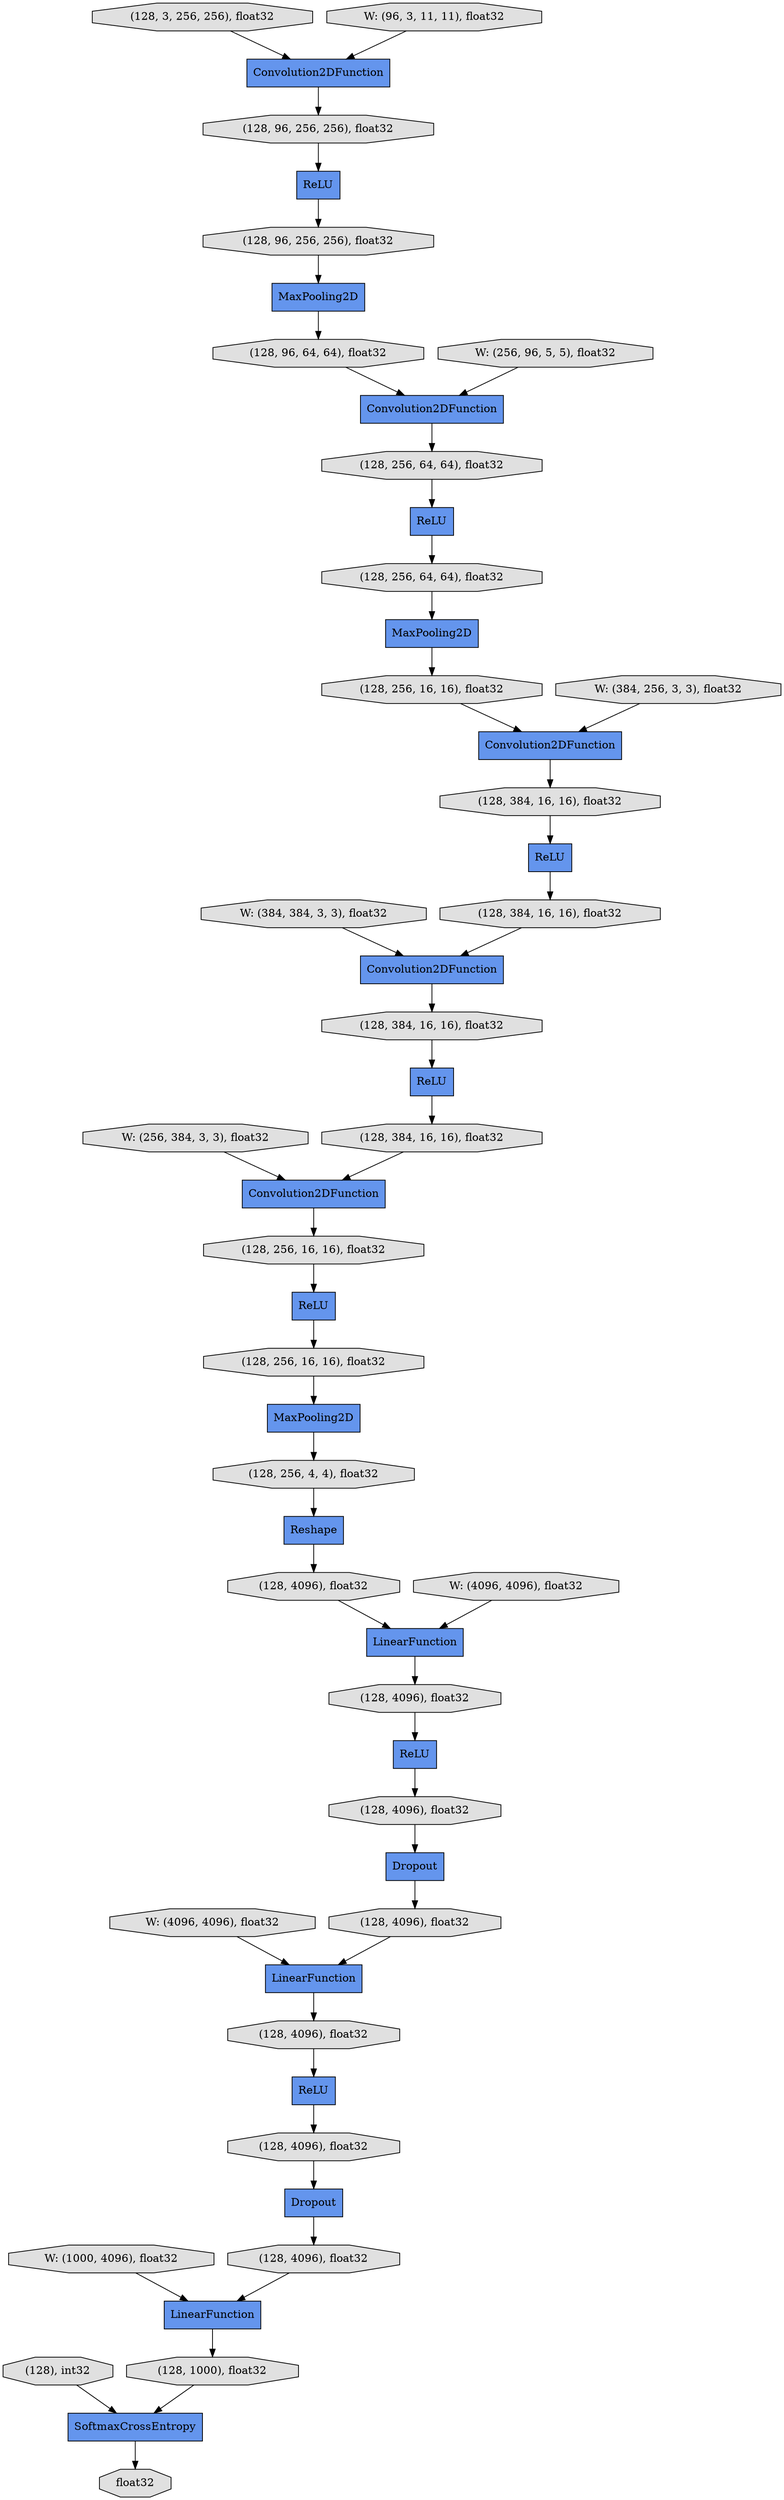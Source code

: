 digraph graphname{rankdir=TB;47290766039056 [label="(128, 4096), float32",shape="octagon",fillcolor="#E0E0E0",style="filled"];47290765916176 [label="(128, 96, 64, 64), float32",shape="octagon",fillcolor="#E0E0E0",style="filled"];47290766039120 [label="(128, 4096), float32",shape="octagon",fillcolor="#E0E0E0",style="filled"];47290766037072 [label="(128, 256, 16, 16), float32",shape="octagon",fillcolor="#E0E0E0",style="filled"];47290766037136 [label="ReLU",shape="record",fillcolor="#6495ED",style="filled"];47289586497680 [label="W: (384, 384, 3, 3), float32",shape="octagon",fillcolor="#E0E0E0",style="filled"];47289586495632 [label="ReLU",shape="record",fillcolor="#6495ED",style="filled"];47290765721744 [label="ReLU",shape="record",fillcolor="#6495ED",style="filled"];47290765916304 [label="(128, 3, 256, 256), float32",shape="octagon",fillcolor="#E0E0E0",style="filled"];47290766039312 [label="(128, 4096), float32",shape="octagon",fillcolor="#E0E0E0",style="filled"];47290766037264 [label="(128, 256, 16, 16), float32",shape="octagon",fillcolor="#E0E0E0",style="filled"];47290766037328 [label="(128, 256, 4, 4), float32",shape="octagon",fillcolor="#E0E0E0",style="filled"];47290765914512 [label="ReLU",shape="record",fillcolor="#6495ED",style="filled"];47289586495888 [label="W: (96, 3, 11, 11), float32",shape="octagon",fillcolor="#E0E0E0",style="filled"];47290766037456 [label="LinearFunction",shape="record",fillcolor="#6495ED",style="filled"];47290766039632 [label="(128, 1000), float32",shape="octagon",fillcolor="#E0E0E0",style="filled"];47289586498128 [label="W: (256, 384, 3, 3), float32",shape="octagon",fillcolor="#E0E0E0",style="filled"];47290765916752 [label="(128, 256, 64, 64), float32",shape="octagon",fillcolor="#E0E0E0",style="filled"];47289586496080 [label="W: (256, 96, 5, 5), float32",shape="octagon",fillcolor="#E0E0E0",style="filled"];47290765916816 [label="ReLU",shape="record",fillcolor="#6495ED",style="filled"];47290765916880 [label="(128, 256, 64, 64), float32",shape="octagon",fillcolor="#E0E0E0",style="filled"];47290765916944 [label="(128, 256, 16, 16), float32",shape="octagon",fillcolor="#E0E0E0",style="filled"];47290766037840 [label="Reshape",shape="record",fillcolor="#6495ED",style="filled"];47290765917008 [label="Convolution2DFunction",shape="record",fillcolor="#6495ED",style="filled"];47290766037904 [label="LinearFunction",shape="record",fillcolor="#6495ED",style="filled"];47290765917072 [label="Convolution2DFunction",shape="record",fillcolor="#6495ED",style="filled"];47290766038992 [label="SoftmaxCrossEntropy",shape="record",fillcolor="#6495ED",style="filled"];47290766040016 [label="float32",shape="octagon",fillcolor="#E0E0E0",style="filled"];47290766037968 [label="(128, 4096), float32",shape="octagon",fillcolor="#E0E0E0",style="filled"];47289586498576 [label="W: (4096, 4096), float32",shape="octagon",fillcolor="#E0E0E0",style="filled"];47290765917328 [label="(128, 384, 16, 16), float32",shape="octagon",fillcolor="#E0E0E0",style="filled"];47290765915280 [label="Convolution2DFunction",shape="record",fillcolor="#6495ED",style="filled"];47290766038224 [label="(128, 4096), float32",shape="octagon",fillcolor="#E0E0E0",style="filled"];47290765917392 [label="Convolution2DFunction",shape="record",fillcolor="#6495ED",style="filled"];47290765916112 [label="(128, 96, 256, 256), float32",shape="octagon",fillcolor="#E0E0E0",style="filled"];47290766040336 [label="(128), int32",shape="octagon",fillcolor="#E0E0E0",style="filled"];47290765917456 [label="ReLU",shape="record",fillcolor="#6495ED",style="filled"];47290766038352 [label="(128, 4096), float32",shape="octagon",fillcolor="#E0E0E0",style="filled"];47290765917520 [label="(128, 384, 16, 16), float32",shape="octagon",fillcolor="#E0E0E0",style="filled"];47290765915472 [label="MaxPooling2D",shape="record",fillcolor="#6495ED",style="filled"];47290765915536 [label="Convolution2DFunction",shape="record",fillcolor="#6495ED",style="filled"];47289586499088 [label="W: (4096, 4096), float32",shape="octagon",fillcolor="#E0E0E0",style="filled"];47289586490896 [label="ReLU",shape="record",fillcolor="#6495ED",style="filled"];47290765760016 [label="MaxPooling2D",shape="record",fillcolor="#6495ED",style="filled"];47290765915664 [label="(128, 96, 256, 256), float32",shape="octagon",fillcolor="#E0E0E0",style="filled"];47290766038608 [label="LinearFunction",shape="record",fillcolor="#6495ED",style="filled"];47290765917776 [label="(128, 384, 16, 16), float32",shape="octagon",fillcolor="#E0E0E0",style="filled"];47290766038672 [label="(128, 4096), float32",shape="octagon",fillcolor="#E0E0E0",style="filled"];47290765917904 [label="MaxPooling2D",shape="record",fillcolor="#6495ED",style="filled"];47289586497232 [label="W: (384, 256, 3, 3), float32",shape="octagon",fillcolor="#E0E0E0",style="filled"];47290765917968 [label="(128, 384, 16, 16), float32",shape="octagon",fillcolor="#E0E0E0",style="filled"];47289586499408 [label="Dropout",shape="record",fillcolor="#6495ED",style="filled"];47290766038928 [label="Dropout",shape="record",fillcolor="#6495ED",style="filled"];47289586499536 [label="W: (1000, 4096), float32",shape="octagon",fillcolor="#E0E0E0",style="filled"];47290766038224 -> 47289586490896;47289586495632 -> 47290765916880;47290766037968 -> 47290766037456;47290765914512 -> 47290765917968;47290766037072 -> 47290765917456;47290765917072 -> 47290765917776;47290765916816 -> 47290765917520;47289586499408 -> 47290766038672;47290765917776 -> 47290765914512;47289586496080 -> 47290765915536;47290765760016 -> 47290765916176;47289586490896 -> 47290766038352;47290765916752 -> 47289586495632;47290766038608 -> 47290766039632;47289586499088 -> 47290766037904;47290766038352 -> 47289586499408;47290766037328 -> 47290766037840;47290765915536 -> 47290765916752;47290765915664 -> 47290765760016;47290765917392 -> 47290766037072;47290765916304 -> 47290765915280;47290765916944 -> 47290765917008;47290765915280 -> 47290765916112;47290766037904 -> 47290766039056;47289586499536 -> 47290766038608;47290766039632 -> 47290766038992;47290765917456 -> 47290766037264;47289586497680 -> 47290765917072;47290765917520 -> 47290765917072;47289586495888 -> 47290765915280;47290766038928 -> 47290766039312;47290765917968 -> 47290765917392;47290766037264 -> 47290765917904;47290765917328 -> 47290765916816;47290765916880 -> 47290765915472;47290766039120 -> 47290766038928;47290766039056 -> 47290766037136;47290766037456 -> 47290766038224;47289586498576 -> 47290766037456;47290765915472 -> 47290765916944;47290766038672 -> 47290766037904;47289586497232 -> 47290765917008;47290766039312 -> 47290766038608;47290766038992 -> 47290766040016;47290765916176 -> 47290765915536;47290765721744 -> 47290765915664;47290766040336 -> 47290766038992;47290765916112 -> 47290765721744;47290766037840 -> 47290766037968;47289586498128 -> 47290765917392;47290765917008 -> 47290765917328;47290766037136 -> 47290766039120;47290765917904 -> 47290766037328;}